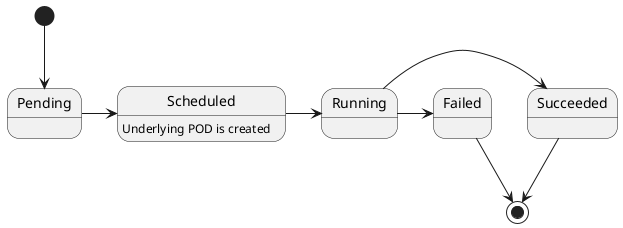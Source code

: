 @startuml

[*] --> Pending

Pending -> Scheduled

Scheduled: Underlying POD is created

Scheduled -> Running
Running -> Succeeded
Running -> Failed

Failed --> [*]
Succeeded --> [*]

@enduml